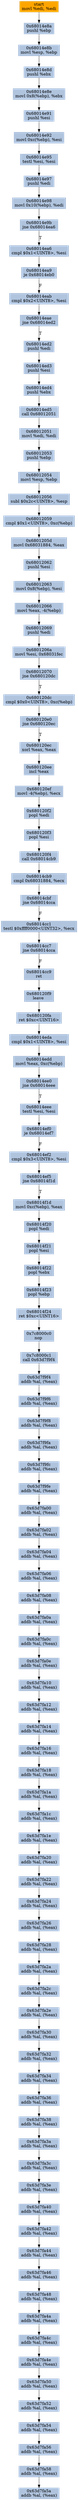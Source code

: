 digraph G {
node[shape=rectangle,style=filled,fillcolor=lightsteelblue,color=lightsteelblue]
bgcolor="transparent"
a0x68014e88movl_edi_edi[label="start\nmovl %edi, %edi",color="lightgrey",fillcolor="orange"];
a0x68014e8apushl_ebp[label="0x68014e8a\npushl %ebp"];
a0x68014e8bmovl_esp_ebp[label="0x68014e8b\nmovl %esp, %ebp"];
a0x68014e8dpushl_ebx[label="0x68014e8d\npushl %ebx"];
a0x68014e8emovl_0x8ebp__ebx[label="0x68014e8e\nmovl 0x8(%ebp), %ebx"];
a0x68014e91pushl_esi[label="0x68014e91\npushl %esi"];
a0x68014e92movl_0xcebp__esi[label="0x68014e92\nmovl 0xc(%ebp), %esi"];
a0x68014e95testl_esi_esi[label="0x68014e95\ntestl %esi, %esi"];
a0x68014e97pushl_edi[label="0x68014e97\npushl %edi"];
a0x68014e98movl_0x10ebp__edi[label="0x68014e98\nmovl 0x10(%ebp), %edi"];
a0x68014e9bjne_0x68014ea6[label="0x68014e9b\njne 0x68014ea6"];
a0x68014ea6cmpl_0x1UINT8_esi[label="0x68014ea6\ncmpl $0x1<UINT8>, %esi"];
a0x68014ea9je_0x68014eb0[label="0x68014ea9\nje 0x68014eb0"];
a0x68014eabcmpl_0x2UINT8_esi[label="0x68014eab\ncmpl $0x2<UINT8>, %esi"];
a0x68014eaejne_0x68014ed2[label="0x68014eae\njne 0x68014ed2"];
a0x68014ed2pushl_edi[label="0x68014ed2\npushl %edi"];
a0x68014ed3pushl_esi[label="0x68014ed3\npushl %esi"];
a0x68014ed4pushl_ebx[label="0x68014ed4\npushl %ebx"];
a0x68014ed5call_0x68012051[label="0x68014ed5\ncall 0x68012051"];
a0x68012051movl_edi_edi[label="0x68012051\nmovl %edi, %edi"];
a0x68012053pushl_ebp[label="0x68012053\npushl %ebp"];
a0x68012054movl_esp_ebp[label="0x68012054\nmovl %esp, %ebp"];
a0x68012056subl_0x2cUINT8_esp[label="0x68012056\nsubl $0x2c<UINT8>, %esp"];
a0x68012059cmpl_0x1UINT8_0xcebp_[label="0x68012059\ncmpl $0x1<UINT8>, 0xc(%ebp)"];
a0x6801205dmovl_0x68031884_eax[label="0x6801205d\nmovl 0x68031884, %eax"];
a0x68012062pushl_esi[label="0x68012062\npushl %esi"];
a0x68012063movl_0x8ebp__esi[label="0x68012063\nmovl 0x8(%ebp), %esi"];
a0x68012066movl_eax__4ebp_[label="0x68012066\nmovl %eax, -4(%ebp)"];
a0x68012069pushl_edi[label="0x68012069\npushl %edi"];
a0x6801206amovl_esi_0x68031fec[label="0x6801206a\nmovl %esi, 0x68031fec"];
a0x68012070jne_0x680120dc[label="0x68012070\njne 0x680120dc"];
a0x680120dccmpl_0x0UINT8_0xcebp_[label="0x680120dc\ncmpl $0x0<UINT8>, 0xc(%ebp)"];
a0x680120e0jne_0x680120ec[label="0x680120e0\njne 0x680120ec"];
a0x680120ecxorl_eax_eax[label="0x680120ec\nxorl %eax, %eax"];
a0x680120eeincl_eax[label="0x680120ee\nincl %eax"];
a0x680120efmovl__4ebp__ecx[label="0x680120ef\nmovl -4(%ebp), %ecx"];
a0x680120f2popl_edi[label="0x680120f2\npopl %edi"];
a0x680120f3popl_esi[label="0x680120f3\npopl %esi"];
a0x680120f4call_0x68014cb9[label="0x680120f4\ncall 0x68014cb9"];
a0x68014cb9cmpl_0x68031884_ecx[label="0x68014cb9\ncmpl 0x68031884, %ecx"];
a0x68014cbfjne_0x68014cca[label="0x68014cbf\njne 0x68014cca"];
a0x68014cc1testl_0xffff0000UINT32_ecx[label="0x68014cc1\ntestl $0xffff0000<UINT32>, %ecx"];
a0x68014cc7jne_0x68014cca[label="0x68014cc7\njne 0x68014cca"];
a0x68014cc9ret[label="0x68014cc9\nret"];
a0x680120f9leave_[label="0x680120f9\nleave "];
a0x680120faret_0xcUINT16[label="0x680120fa\nret $0xc<UINT16>"];
a0x68014edacmpl_0x1UINT8_esi[label="0x68014eda\ncmpl $0x1<UINT8>, %esi"];
a0x68014eddmovl_eax_0xcebp_[label="0x68014edd\nmovl %eax, 0xc(%ebp)"];
a0x68014ee0jne_0x68014eee[label="0x68014ee0\njne 0x68014eee"];
a0x68014eeetestl_esi_esi[label="0x68014eee\ntestl %esi, %esi"];
a0x68014ef0je_0x68014ef7[label="0x68014ef0\nje 0x68014ef7"];
a0x68014ef2cmpl_0x3UINT8_esi[label="0x68014ef2\ncmpl $0x3<UINT8>, %esi"];
a0x68014ef5jne_0x68014f1d[label="0x68014ef5\njne 0x68014f1d"];
a0x68014f1dmovl_0xcebp__eax[label="0x68014f1d\nmovl 0xc(%ebp), %eax"];
a0x68014f20popl_edi[label="0x68014f20\npopl %edi"];
a0x68014f21popl_esi[label="0x68014f21\npopl %esi"];
a0x68014f22popl_ebx[label="0x68014f22\npopl %ebx"];
a0x68014f23popl_ebp[label="0x68014f23\npopl %ebp"];
a0x68014f24ret_0xcUINT16[label="0x68014f24\nret $0xc<UINT16>"];
a0x7c8000c0nop_[label="0x7c8000c0\nnop "];
a0x7c8000c1call_0x63d7f9f4[label="0x7c8000c1\ncall 0x63d7f9f4"];
a0x63d7f9f4addb_al_eax_[label="0x63d7f9f4\naddb %al, (%eax)"];
a0x63d7f9f6addb_al_eax_[label="0x63d7f9f6\naddb %al, (%eax)"];
a0x63d7f9f8addb_al_eax_[label="0x63d7f9f8\naddb %al, (%eax)"];
a0x63d7f9faaddb_al_eax_[label="0x63d7f9fa\naddb %al, (%eax)"];
a0x63d7f9fcaddb_al_eax_[label="0x63d7f9fc\naddb %al, (%eax)"];
a0x63d7f9feaddb_al_eax_[label="0x63d7f9fe\naddb %al, (%eax)"];
a0x63d7fa00addb_al_eax_[label="0x63d7fa00\naddb %al, (%eax)"];
a0x63d7fa02addb_al_eax_[label="0x63d7fa02\naddb %al, (%eax)"];
a0x63d7fa04addb_al_eax_[label="0x63d7fa04\naddb %al, (%eax)"];
a0x63d7fa06addb_al_eax_[label="0x63d7fa06\naddb %al, (%eax)"];
a0x63d7fa08addb_al_eax_[label="0x63d7fa08\naddb %al, (%eax)"];
a0x63d7fa0aaddb_al_eax_[label="0x63d7fa0a\naddb %al, (%eax)"];
a0x63d7fa0caddb_al_eax_[label="0x63d7fa0c\naddb %al, (%eax)"];
a0x63d7fa0eaddb_al_eax_[label="0x63d7fa0e\naddb %al, (%eax)"];
a0x63d7fa10addb_al_eax_[label="0x63d7fa10\naddb %al, (%eax)"];
a0x63d7fa12addb_al_eax_[label="0x63d7fa12\naddb %al, (%eax)"];
a0x63d7fa14addb_al_eax_[label="0x63d7fa14\naddb %al, (%eax)"];
a0x63d7fa16addb_al_eax_[label="0x63d7fa16\naddb %al, (%eax)"];
a0x63d7fa18addb_al_eax_[label="0x63d7fa18\naddb %al, (%eax)"];
a0x63d7fa1aaddb_al_eax_[label="0x63d7fa1a\naddb %al, (%eax)"];
a0x63d7fa1caddb_al_eax_[label="0x63d7fa1c\naddb %al, (%eax)"];
a0x63d7fa1eaddb_al_eax_[label="0x63d7fa1e\naddb %al, (%eax)"];
a0x63d7fa20addb_al_eax_[label="0x63d7fa20\naddb %al, (%eax)"];
a0x63d7fa22addb_al_eax_[label="0x63d7fa22\naddb %al, (%eax)"];
a0x63d7fa24addb_al_eax_[label="0x63d7fa24\naddb %al, (%eax)"];
a0x63d7fa26addb_al_eax_[label="0x63d7fa26\naddb %al, (%eax)"];
a0x63d7fa28addb_al_eax_[label="0x63d7fa28\naddb %al, (%eax)"];
a0x63d7fa2aaddb_al_eax_[label="0x63d7fa2a\naddb %al, (%eax)"];
a0x63d7fa2caddb_al_eax_[label="0x63d7fa2c\naddb %al, (%eax)"];
a0x63d7fa2eaddb_al_eax_[label="0x63d7fa2e\naddb %al, (%eax)"];
a0x63d7fa30addb_al_eax_[label="0x63d7fa30\naddb %al, (%eax)"];
a0x63d7fa32addb_al_eax_[label="0x63d7fa32\naddb %al, (%eax)"];
a0x63d7fa34addb_al_eax_[label="0x63d7fa34\naddb %al, (%eax)"];
a0x63d7fa36addb_al_eax_[label="0x63d7fa36\naddb %al, (%eax)"];
a0x63d7fa38addb_al_eax_[label="0x63d7fa38\naddb %al, (%eax)"];
a0x63d7fa3aaddb_al_eax_[label="0x63d7fa3a\naddb %al, (%eax)"];
a0x63d7fa3caddb_al_eax_[label="0x63d7fa3c\naddb %al, (%eax)"];
a0x63d7fa3eaddb_al_eax_[label="0x63d7fa3e\naddb %al, (%eax)"];
a0x63d7fa40addb_al_eax_[label="0x63d7fa40\naddb %al, (%eax)"];
a0x63d7fa42addb_al_eax_[label="0x63d7fa42\naddb %al, (%eax)"];
a0x63d7fa44addb_al_eax_[label="0x63d7fa44\naddb %al, (%eax)"];
a0x63d7fa46addb_al_eax_[label="0x63d7fa46\naddb %al, (%eax)"];
a0x63d7fa48addb_al_eax_[label="0x63d7fa48\naddb %al, (%eax)"];
a0x63d7fa4aaddb_al_eax_[label="0x63d7fa4a\naddb %al, (%eax)"];
a0x63d7fa4caddb_al_eax_[label="0x63d7fa4c\naddb %al, (%eax)"];
a0x63d7fa4eaddb_al_eax_[label="0x63d7fa4e\naddb %al, (%eax)"];
a0x63d7fa50addb_al_eax_[label="0x63d7fa50\naddb %al, (%eax)"];
a0x63d7fa52addb_al_eax_[label="0x63d7fa52\naddb %al, (%eax)"];
a0x63d7fa54addb_al_eax_[label="0x63d7fa54\naddb %al, (%eax)"];
a0x63d7fa56addb_al_eax_[label="0x63d7fa56\naddb %al, (%eax)"];
a0x63d7fa58addb_al_eax_[label="0x63d7fa58\naddb %al, (%eax)"];
a0x63d7fa5aaddb_al_eax_[label="0x63d7fa5a\naddb %al, (%eax)"];
a0x68014e88movl_edi_edi -> a0x68014e8apushl_ebp [color="#000000"];
a0x68014e8apushl_ebp -> a0x68014e8bmovl_esp_ebp [color="#000000"];
a0x68014e8bmovl_esp_ebp -> a0x68014e8dpushl_ebx [color="#000000"];
a0x68014e8dpushl_ebx -> a0x68014e8emovl_0x8ebp__ebx [color="#000000"];
a0x68014e8emovl_0x8ebp__ebx -> a0x68014e91pushl_esi [color="#000000"];
a0x68014e91pushl_esi -> a0x68014e92movl_0xcebp__esi [color="#000000"];
a0x68014e92movl_0xcebp__esi -> a0x68014e95testl_esi_esi [color="#000000"];
a0x68014e95testl_esi_esi -> a0x68014e97pushl_edi [color="#000000"];
a0x68014e97pushl_edi -> a0x68014e98movl_0x10ebp__edi [color="#000000"];
a0x68014e98movl_0x10ebp__edi -> a0x68014e9bjne_0x68014ea6 [color="#000000"];
a0x68014e9bjne_0x68014ea6 -> a0x68014ea6cmpl_0x1UINT8_esi [color="#000000",label="T"];
a0x68014ea6cmpl_0x1UINT8_esi -> a0x68014ea9je_0x68014eb0 [color="#000000"];
a0x68014ea9je_0x68014eb0 -> a0x68014eabcmpl_0x2UINT8_esi [color="#000000",label="F"];
a0x68014eabcmpl_0x2UINT8_esi -> a0x68014eaejne_0x68014ed2 [color="#000000"];
a0x68014eaejne_0x68014ed2 -> a0x68014ed2pushl_edi [color="#000000",label="T"];
a0x68014ed2pushl_edi -> a0x68014ed3pushl_esi [color="#000000"];
a0x68014ed3pushl_esi -> a0x68014ed4pushl_ebx [color="#000000"];
a0x68014ed4pushl_ebx -> a0x68014ed5call_0x68012051 [color="#000000"];
a0x68014ed5call_0x68012051 -> a0x68012051movl_edi_edi [color="#000000"];
a0x68012051movl_edi_edi -> a0x68012053pushl_ebp [color="#000000"];
a0x68012053pushl_ebp -> a0x68012054movl_esp_ebp [color="#000000"];
a0x68012054movl_esp_ebp -> a0x68012056subl_0x2cUINT8_esp [color="#000000"];
a0x68012056subl_0x2cUINT8_esp -> a0x68012059cmpl_0x1UINT8_0xcebp_ [color="#000000"];
a0x68012059cmpl_0x1UINT8_0xcebp_ -> a0x6801205dmovl_0x68031884_eax [color="#000000"];
a0x6801205dmovl_0x68031884_eax -> a0x68012062pushl_esi [color="#000000"];
a0x68012062pushl_esi -> a0x68012063movl_0x8ebp__esi [color="#000000"];
a0x68012063movl_0x8ebp__esi -> a0x68012066movl_eax__4ebp_ [color="#000000"];
a0x68012066movl_eax__4ebp_ -> a0x68012069pushl_edi [color="#000000"];
a0x68012069pushl_edi -> a0x6801206amovl_esi_0x68031fec [color="#000000"];
a0x6801206amovl_esi_0x68031fec -> a0x68012070jne_0x680120dc [color="#000000"];
a0x68012070jne_0x680120dc -> a0x680120dccmpl_0x0UINT8_0xcebp_ [color="#000000",label="T"];
a0x680120dccmpl_0x0UINT8_0xcebp_ -> a0x680120e0jne_0x680120ec [color="#000000"];
a0x680120e0jne_0x680120ec -> a0x680120ecxorl_eax_eax [color="#000000",label="T"];
a0x680120ecxorl_eax_eax -> a0x680120eeincl_eax [color="#000000"];
a0x680120eeincl_eax -> a0x680120efmovl__4ebp__ecx [color="#000000"];
a0x680120efmovl__4ebp__ecx -> a0x680120f2popl_edi [color="#000000"];
a0x680120f2popl_edi -> a0x680120f3popl_esi [color="#000000"];
a0x680120f3popl_esi -> a0x680120f4call_0x68014cb9 [color="#000000"];
a0x680120f4call_0x68014cb9 -> a0x68014cb9cmpl_0x68031884_ecx [color="#000000"];
a0x68014cb9cmpl_0x68031884_ecx -> a0x68014cbfjne_0x68014cca [color="#000000"];
a0x68014cbfjne_0x68014cca -> a0x68014cc1testl_0xffff0000UINT32_ecx [color="#000000",label="F"];
a0x68014cc1testl_0xffff0000UINT32_ecx -> a0x68014cc7jne_0x68014cca [color="#000000"];
a0x68014cc7jne_0x68014cca -> a0x68014cc9ret [color="#000000",label="F"];
a0x68014cc9ret -> a0x680120f9leave_ [color="#000000"];
a0x680120f9leave_ -> a0x680120faret_0xcUINT16 [color="#000000"];
a0x680120faret_0xcUINT16 -> a0x68014edacmpl_0x1UINT8_esi [color="#000000"];
a0x68014edacmpl_0x1UINT8_esi -> a0x68014eddmovl_eax_0xcebp_ [color="#000000"];
a0x68014eddmovl_eax_0xcebp_ -> a0x68014ee0jne_0x68014eee [color="#000000"];
a0x68014ee0jne_0x68014eee -> a0x68014eeetestl_esi_esi [color="#000000",label="T"];
a0x68014eeetestl_esi_esi -> a0x68014ef0je_0x68014ef7 [color="#000000"];
a0x68014ef0je_0x68014ef7 -> a0x68014ef2cmpl_0x3UINT8_esi [color="#000000",label="F"];
a0x68014ef2cmpl_0x3UINT8_esi -> a0x68014ef5jne_0x68014f1d [color="#000000"];
a0x68014ef5jne_0x68014f1d -> a0x68014f1dmovl_0xcebp__eax [color="#000000",label="T"];
a0x68014f1dmovl_0xcebp__eax -> a0x68014f20popl_edi [color="#000000"];
a0x68014f20popl_edi -> a0x68014f21popl_esi [color="#000000"];
a0x68014f21popl_esi -> a0x68014f22popl_ebx [color="#000000"];
a0x68014f22popl_ebx -> a0x68014f23popl_ebp [color="#000000"];
a0x68014f23popl_ebp -> a0x68014f24ret_0xcUINT16 [color="#000000"];
a0x68014f24ret_0xcUINT16 -> a0x7c8000c0nop_ [color="#000000"];
a0x7c8000c0nop_ -> a0x7c8000c1call_0x63d7f9f4 [color="#000000"];
a0x7c8000c1call_0x63d7f9f4 -> a0x63d7f9f4addb_al_eax_ [color="#000000"];
a0x63d7f9f4addb_al_eax_ -> a0x63d7f9f6addb_al_eax_ [color="#000000"];
a0x63d7f9f6addb_al_eax_ -> a0x63d7f9f8addb_al_eax_ [color="#000000"];
a0x63d7f9f8addb_al_eax_ -> a0x63d7f9faaddb_al_eax_ [color="#000000"];
a0x63d7f9faaddb_al_eax_ -> a0x63d7f9fcaddb_al_eax_ [color="#000000"];
a0x63d7f9fcaddb_al_eax_ -> a0x63d7f9feaddb_al_eax_ [color="#000000"];
a0x63d7f9feaddb_al_eax_ -> a0x63d7fa00addb_al_eax_ [color="#000000"];
a0x63d7fa00addb_al_eax_ -> a0x63d7fa02addb_al_eax_ [color="#000000"];
a0x63d7fa02addb_al_eax_ -> a0x63d7fa04addb_al_eax_ [color="#000000"];
a0x63d7fa04addb_al_eax_ -> a0x63d7fa06addb_al_eax_ [color="#000000"];
a0x63d7fa06addb_al_eax_ -> a0x63d7fa08addb_al_eax_ [color="#000000"];
a0x63d7fa08addb_al_eax_ -> a0x63d7fa0aaddb_al_eax_ [color="#000000"];
a0x63d7fa0aaddb_al_eax_ -> a0x63d7fa0caddb_al_eax_ [color="#000000"];
a0x63d7fa0caddb_al_eax_ -> a0x63d7fa0eaddb_al_eax_ [color="#000000"];
a0x63d7fa0eaddb_al_eax_ -> a0x63d7fa10addb_al_eax_ [color="#000000"];
a0x63d7fa10addb_al_eax_ -> a0x63d7fa12addb_al_eax_ [color="#000000"];
a0x63d7fa12addb_al_eax_ -> a0x63d7fa14addb_al_eax_ [color="#000000"];
a0x63d7fa14addb_al_eax_ -> a0x63d7fa16addb_al_eax_ [color="#000000"];
a0x63d7fa16addb_al_eax_ -> a0x63d7fa18addb_al_eax_ [color="#000000"];
a0x63d7fa18addb_al_eax_ -> a0x63d7fa1aaddb_al_eax_ [color="#000000"];
a0x63d7fa1aaddb_al_eax_ -> a0x63d7fa1caddb_al_eax_ [color="#000000"];
a0x63d7fa1caddb_al_eax_ -> a0x63d7fa1eaddb_al_eax_ [color="#000000"];
a0x63d7fa1eaddb_al_eax_ -> a0x63d7fa20addb_al_eax_ [color="#000000"];
a0x63d7fa20addb_al_eax_ -> a0x63d7fa22addb_al_eax_ [color="#000000"];
a0x63d7fa22addb_al_eax_ -> a0x63d7fa24addb_al_eax_ [color="#000000"];
a0x63d7fa24addb_al_eax_ -> a0x63d7fa26addb_al_eax_ [color="#000000"];
a0x63d7fa26addb_al_eax_ -> a0x63d7fa28addb_al_eax_ [color="#000000"];
a0x63d7fa28addb_al_eax_ -> a0x63d7fa2aaddb_al_eax_ [color="#000000"];
a0x63d7fa2aaddb_al_eax_ -> a0x63d7fa2caddb_al_eax_ [color="#000000"];
a0x63d7fa2caddb_al_eax_ -> a0x63d7fa2eaddb_al_eax_ [color="#000000"];
a0x63d7fa2eaddb_al_eax_ -> a0x63d7fa30addb_al_eax_ [color="#000000"];
a0x63d7fa30addb_al_eax_ -> a0x63d7fa32addb_al_eax_ [color="#000000"];
a0x63d7fa32addb_al_eax_ -> a0x63d7fa34addb_al_eax_ [color="#000000"];
a0x63d7fa34addb_al_eax_ -> a0x63d7fa36addb_al_eax_ [color="#000000"];
a0x63d7fa36addb_al_eax_ -> a0x63d7fa38addb_al_eax_ [color="#000000"];
a0x63d7fa38addb_al_eax_ -> a0x63d7fa3aaddb_al_eax_ [color="#000000"];
a0x63d7fa3aaddb_al_eax_ -> a0x63d7fa3caddb_al_eax_ [color="#000000"];
a0x63d7fa3caddb_al_eax_ -> a0x63d7fa3eaddb_al_eax_ [color="#000000"];
a0x63d7fa3eaddb_al_eax_ -> a0x63d7fa40addb_al_eax_ [color="#000000"];
a0x63d7fa40addb_al_eax_ -> a0x63d7fa42addb_al_eax_ [color="#000000"];
a0x63d7fa42addb_al_eax_ -> a0x63d7fa44addb_al_eax_ [color="#000000"];
a0x63d7fa44addb_al_eax_ -> a0x63d7fa46addb_al_eax_ [color="#000000"];
a0x63d7fa46addb_al_eax_ -> a0x63d7fa48addb_al_eax_ [color="#000000"];
a0x63d7fa48addb_al_eax_ -> a0x63d7fa4aaddb_al_eax_ [color="#000000"];
a0x63d7fa4aaddb_al_eax_ -> a0x63d7fa4caddb_al_eax_ [color="#000000"];
a0x63d7fa4caddb_al_eax_ -> a0x63d7fa4eaddb_al_eax_ [color="#000000"];
a0x63d7fa4eaddb_al_eax_ -> a0x63d7fa50addb_al_eax_ [color="#000000"];
a0x63d7fa50addb_al_eax_ -> a0x63d7fa52addb_al_eax_ [color="#000000"];
a0x63d7fa52addb_al_eax_ -> a0x63d7fa54addb_al_eax_ [color="#000000"];
a0x63d7fa54addb_al_eax_ -> a0x63d7fa56addb_al_eax_ [color="#000000"];
a0x63d7fa56addb_al_eax_ -> a0x63d7fa58addb_al_eax_ [color="#000000"];
a0x63d7fa58addb_al_eax_ -> a0x63d7fa5aaddb_al_eax_ [color="#000000"];
}

